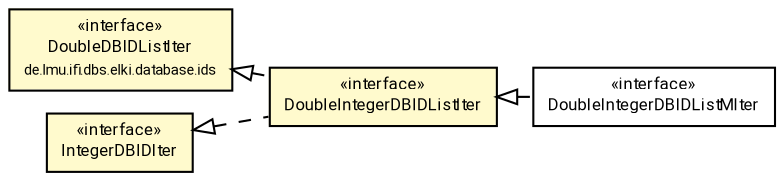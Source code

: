 #!/usr/local/bin/dot
#
# Class diagram 
# Generated by UMLGraph version R5_7_2-60-g0e99a6 (http://www.spinellis.gr/umlgraph/)
#

digraph G {
	graph [fontnames="svg"]
	edge [fontname="Roboto",fontsize=7,labelfontname="Roboto",labelfontsize=7,color="black"];
	node [fontname="Roboto",fontcolor="black",fontsize=8,shape=plaintext,margin=0,width=0,height=0];
	nodesep=0.15;
	ranksep=0.25;
	rankdir=LR;
	// de.lmu.ifi.dbs.elki.database.ids.DoubleDBIDListIter
	c3520811 [label=<<table title="de.lmu.ifi.dbs.elki.database.ids.DoubleDBIDListIter" border="0" cellborder="1" cellspacing="0" cellpadding="2" bgcolor="LemonChiffon" href="../DoubleDBIDListIter.html" target="_parent">
		<tr><td><table border="0" cellspacing="0" cellpadding="1">
		<tr><td align="center" balign="center"> &#171;interface&#187; </td></tr>
		<tr><td align="center" balign="center"> <font face="Roboto">DoubleDBIDListIter</font> </td></tr>
		<tr><td align="center" balign="center"> <font face="Roboto" point-size="7.0">de.lmu.ifi.dbs.elki.database.ids</font> </td></tr>
		</table></td></tr>
		</table>>, URL="../DoubleDBIDListIter.html"];
	// de.lmu.ifi.dbs.elki.database.ids.integer.DoubleIntegerDBIDListIter
	c3520883 [label=<<table title="de.lmu.ifi.dbs.elki.database.ids.integer.DoubleIntegerDBIDListIter" border="0" cellborder="1" cellspacing="0" cellpadding="2" bgcolor="lemonChiffon" href="DoubleIntegerDBIDListIter.html" target="_parent">
		<tr><td><table border="0" cellspacing="0" cellpadding="1">
		<tr><td align="center" balign="center"> &#171;interface&#187; </td></tr>
		<tr><td align="center" balign="center"> <font face="Roboto">DoubleIntegerDBIDListIter</font> </td></tr>
		</table></td></tr>
		</table>>, URL="DoubleIntegerDBIDListIter.html"];
	// de.lmu.ifi.dbs.elki.database.ids.integer.IntegerDBIDIter
	c3520891 [label=<<table title="de.lmu.ifi.dbs.elki.database.ids.integer.IntegerDBIDIter" border="0" cellborder="1" cellspacing="0" cellpadding="2" bgcolor="LemonChiffon" href="IntegerDBIDIter.html" target="_parent">
		<tr><td><table border="0" cellspacing="0" cellpadding="1">
		<tr><td align="center" balign="center"> &#171;interface&#187; </td></tr>
		<tr><td align="center" balign="center"> <font face="Roboto">IntegerDBIDIter</font> </td></tr>
		</table></td></tr>
		</table>>, URL="IntegerDBIDIter.html"];
	// de.lmu.ifi.dbs.elki.database.ids.integer.DoubleIntegerDBIDListMIter
	c3520898 [label=<<table title="de.lmu.ifi.dbs.elki.database.ids.integer.DoubleIntegerDBIDListMIter" border="0" cellborder="1" cellspacing="0" cellpadding="2" href="DoubleIntegerDBIDListMIter.html" target="_parent">
		<tr><td><table border="0" cellspacing="0" cellpadding="1">
		<tr><td align="center" balign="center"> &#171;interface&#187; </td></tr>
		<tr><td align="center" balign="center"> <font face="Roboto">DoubleIntegerDBIDListMIter</font> </td></tr>
		</table></td></tr>
		</table>>, URL="DoubleIntegerDBIDListMIter.html"];
	// de.lmu.ifi.dbs.elki.database.ids.integer.DoubleIntegerDBIDListIter implements de.lmu.ifi.dbs.elki.database.ids.DoubleDBIDListIter
	c3520811 -> c3520883 [arrowtail=empty,style=dashed,dir=back,weight=9];
	// de.lmu.ifi.dbs.elki.database.ids.integer.DoubleIntegerDBIDListIter implements de.lmu.ifi.dbs.elki.database.ids.integer.IntegerDBIDIter
	c3520891 -> c3520883 [arrowtail=empty,style=dashed,dir=back,weight=9];
	// de.lmu.ifi.dbs.elki.database.ids.integer.DoubleIntegerDBIDListMIter implements de.lmu.ifi.dbs.elki.database.ids.integer.DoubleIntegerDBIDListIter
	c3520883 -> c3520898 [arrowtail=empty,style=dashed,dir=back,weight=9];
}

